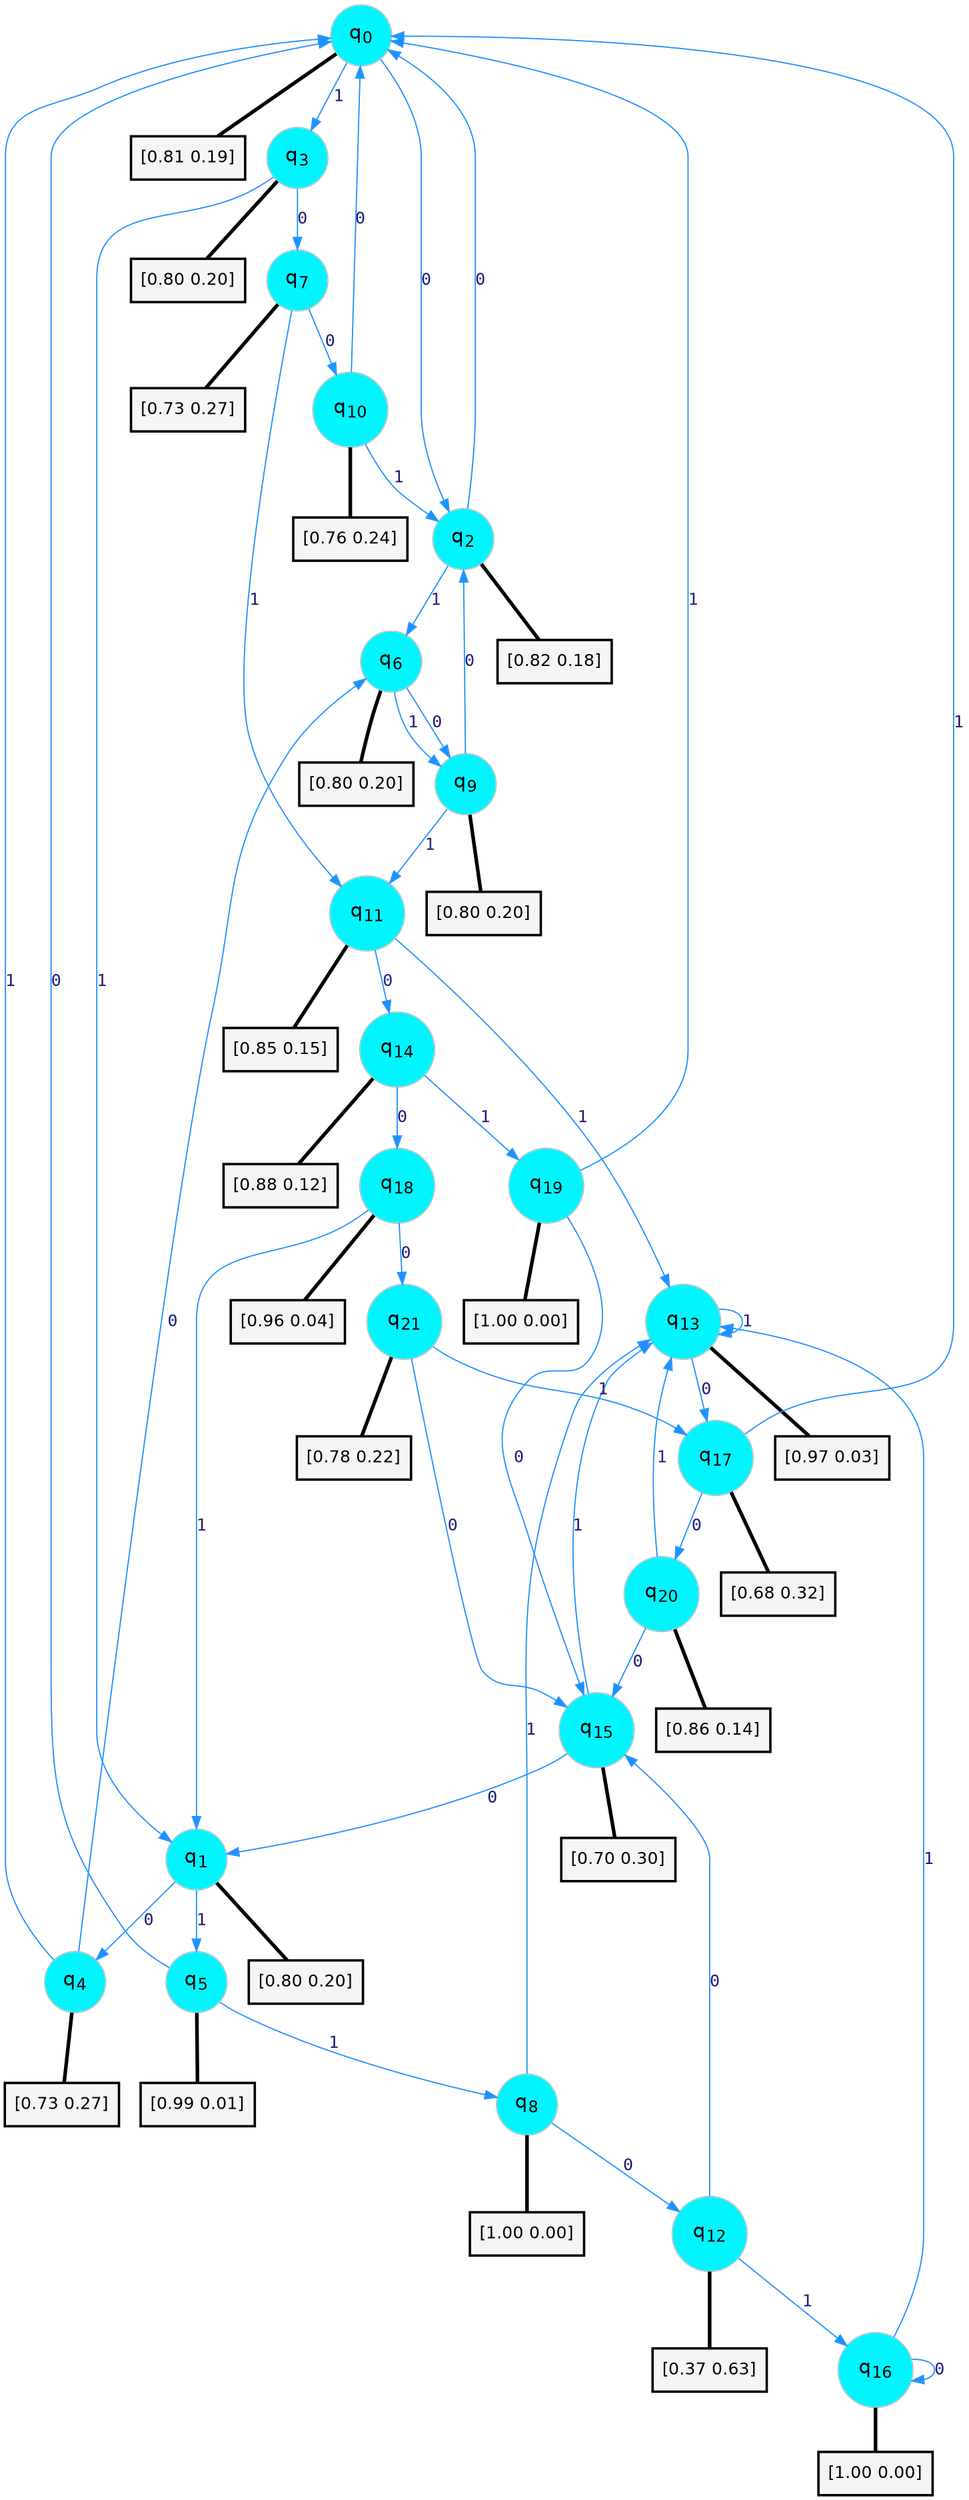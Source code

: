 digraph G {
graph [
bgcolor=transparent, dpi=300, rankdir=TD, size="40,25"];
node [
color=gray, fillcolor=turquoise1, fontcolor=black, fontname=Helvetica, fontsize=16, fontweight=bold, shape=circle, style=filled];
edge [
arrowsize=1, color=dodgerblue1, fontcolor=midnightblue, fontname=courier, fontweight=bold, penwidth=1, style=solid, weight=20];
0[label=<q<SUB>0</SUB>>];
1[label=<q<SUB>1</SUB>>];
2[label=<q<SUB>2</SUB>>];
3[label=<q<SUB>3</SUB>>];
4[label=<q<SUB>4</SUB>>];
5[label=<q<SUB>5</SUB>>];
6[label=<q<SUB>6</SUB>>];
7[label=<q<SUB>7</SUB>>];
8[label=<q<SUB>8</SUB>>];
9[label=<q<SUB>9</SUB>>];
10[label=<q<SUB>10</SUB>>];
11[label=<q<SUB>11</SUB>>];
12[label=<q<SUB>12</SUB>>];
13[label=<q<SUB>13</SUB>>];
14[label=<q<SUB>14</SUB>>];
15[label=<q<SUB>15</SUB>>];
16[label=<q<SUB>16</SUB>>];
17[label=<q<SUB>17</SUB>>];
18[label=<q<SUB>18</SUB>>];
19[label=<q<SUB>19</SUB>>];
20[label=<q<SUB>20</SUB>>];
21[label=<q<SUB>21</SUB>>];
22[label="[0.81 0.19]", shape=box,fontcolor=black, fontname=Helvetica, fontsize=14, penwidth=2, fillcolor=whitesmoke,color=black];
23[label="[0.80 0.20]", shape=box,fontcolor=black, fontname=Helvetica, fontsize=14, penwidth=2, fillcolor=whitesmoke,color=black];
24[label="[0.82 0.18]", shape=box,fontcolor=black, fontname=Helvetica, fontsize=14, penwidth=2, fillcolor=whitesmoke,color=black];
25[label="[0.80 0.20]", shape=box,fontcolor=black, fontname=Helvetica, fontsize=14, penwidth=2, fillcolor=whitesmoke,color=black];
26[label="[0.73 0.27]", shape=box,fontcolor=black, fontname=Helvetica, fontsize=14, penwidth=2, fillcolor=whitesmoke,color=black];
27[label="[0.99 0.01]", shape=box,fontcolor=black, fontname=Helvetica, fontsize=14, penwidth=2, fillcolor=whitesmoke,color=black];
28[label="[0.80 0.20]", shape=box,fontcolor=black, fontname=Helvetica, fontsize=14, penwidth=2, fillcolor=whitesmoke,color=black];
29[label="[0.73 0.27]", shape=box,fontcolor=black, fontname=Helvetica, fontsize=14, penwidth=2, fillcolor=whitesmoke,color=black];
30[label="[1.00 0.00]", shape=box,fontcolor=black, fontname=Helvetica, fontsize=14, penwidth=2, fillcolor=whitesmoke,color=black];
31[label="[0.80 0.20]", shape=box,fontcolor=black, fontname=Helvetica, fontsize=14, penwidth=2, fillcolor=whitesmoke,color=black];
32[label="[0.76 0.24]", shape=box,fontcolor=black, fontname=Helvetica, fontsize=14, penwidth=2, fillcolor=whitesmoke,color=black];
33[label="[0.85 0.15]", shape=box,fontcolor=black, fontname=Helvetica, fontsize=14, penwidth=2, fillcolor=whitesmoke,color=black];
34[label="[0.37 0.63]", shape=box,fontcolor=black, fontname=Helvetica, fontsize=14, penwidth=2, fillcolor=whitesmoke,color=black];
35[label="[0.97 0.03]", shape=box,fontcolor=black, fontname=Helvetica, fontsize=14, penwidth=2, fillcolor=whitesmoke,color=black];
36[label="[0.88 0.12]", shape=box,fontcolor=black, fontname=Helvetica, fontsize=14, penwidth=2, fillcolor=whitesmoke,color=black];
37[label="[0.70 0.30]", shape=box,fontcolor=black, fontname=Helvetica, fontsize=14, penwidth=2, fillcolor=whitesmoke,color=black];
38[label="[1.00 0.00]", shape=box,fontcolor=black, fontname=Helvetica, fontsize=14, penwidth=2, fillcolor=whitesmoke,color=black];
39[label="[0.68 0.32]", shape=box,fontcolor=black, fontname=Helvetica, fontsize=14, penwidth=2, fillcolor=whitesmoke,color=black];
40[label="[0.96 0.04]", shape=box,fontcolor=black, fontname=Helvetica, fontsize=14, penwidth=2, fillcolor=whitesmoke,color=black];
41[label="[1.00 0.00]", shape=box,fontcolor=black, fontname=Helvetica, fontsize=14, penwidth=2, fillcolor=whitesmoke,color=black];
42[label="[0.86 0.14]", shape=box,fontcolor=black, fontname=Helvetica, fontsize=14, penwidth=2, fillcolor=whitesmoke,color=black];
43[label="[0.78 0.22]", shape=box,fontcolor=black, fontname=Helvetica, fontsize=14, penwidth=2, fillcolor=whitesmoke,color=black];
0->2 [label=0];
0->3 [label=1];
0->22 [arrowhead=none, penwidth=3,color=black];
1->4 [label=0];
1->5 [label=1];
1->23 [arrowhead=none, penwidth=3,color=black];
2->0 [label=0];
2->6 [label=1];
2->24 [arrowhead=none, penwidth=3,color=black];
3->7 [label=0];
3->1 [label=1];
3->25 [arrowhead=none, penwidth=3,color=black];
4->6 [label=0];
4->0 [label=1];
4->26 [arrowhead=none, penwidth=3,color=black];
5->0 [label=0];
5->8 [label=1];
5->27 [arrowhead=none, penwidth=3,color=black];
6->9 [label=0];
6->9 [label=1];
6->28 [arrowhead=none, penwidth=3,color=black];
7->10 [label=0];
7->11 [label=1];
7->29 [arrowhead=none, penwidth=3,color=black];
8->12 [label=0];
8->13 [label=1];
8->30 [arrowhead=none, penwidth=3,color=black];
9->2 [label=0];
9->11 [label=1];
9->31 [arrowhead=none, penwidth=3,color=black];
10->0 [label=0];
10->2 [label=1];
10->32 [arrowhead=none, penwidth=3,color=black];
11->14 [label=0];
11->13 [label=1];
11->33 [arrowhead=none, penwidth=3,color=black];
12->15 [label=0];
12->16 [label=1];
12->34 [arrowhead=none, penwidth=3,color=black];
13->17 [label=0];
13->13 [label=1];
13->35 [arrowhead=none, penwidth=3,color=black];
14->18 [label=0];
14->19 [label=1];
14->36 [arrowhead=none, penwidth=3,color=black];
15->1 [label=0];
15->13 [label=1];
15->37 [arrowhead=none, penwidth=3,color=black];
16->16 [label=0];
16->13 [label=1];
16->38 [arrowhead=none, penwidth=3,color=black];
17->20 [label=0];
17->0 [label=1];
17->39 [arrowhead=none, penwidth=3,color=black];
18->21 [label=0];
18->1 [label=1];
18->40 [arrowhead=none, penwidth=3,color=black];
19->15 [label=0];
19->0 [label=1];
19->41 [arrowhead=none, penwidth=3,color=black];
20->15 [label=0];
20->13 [label=1];
20->42 [arrowhead=none, penwidth=3,color=black];
21->15 [label=0];
21->17 [label=1];
21->43 [arrowhead=none, penwidth=3,color=black];
}
